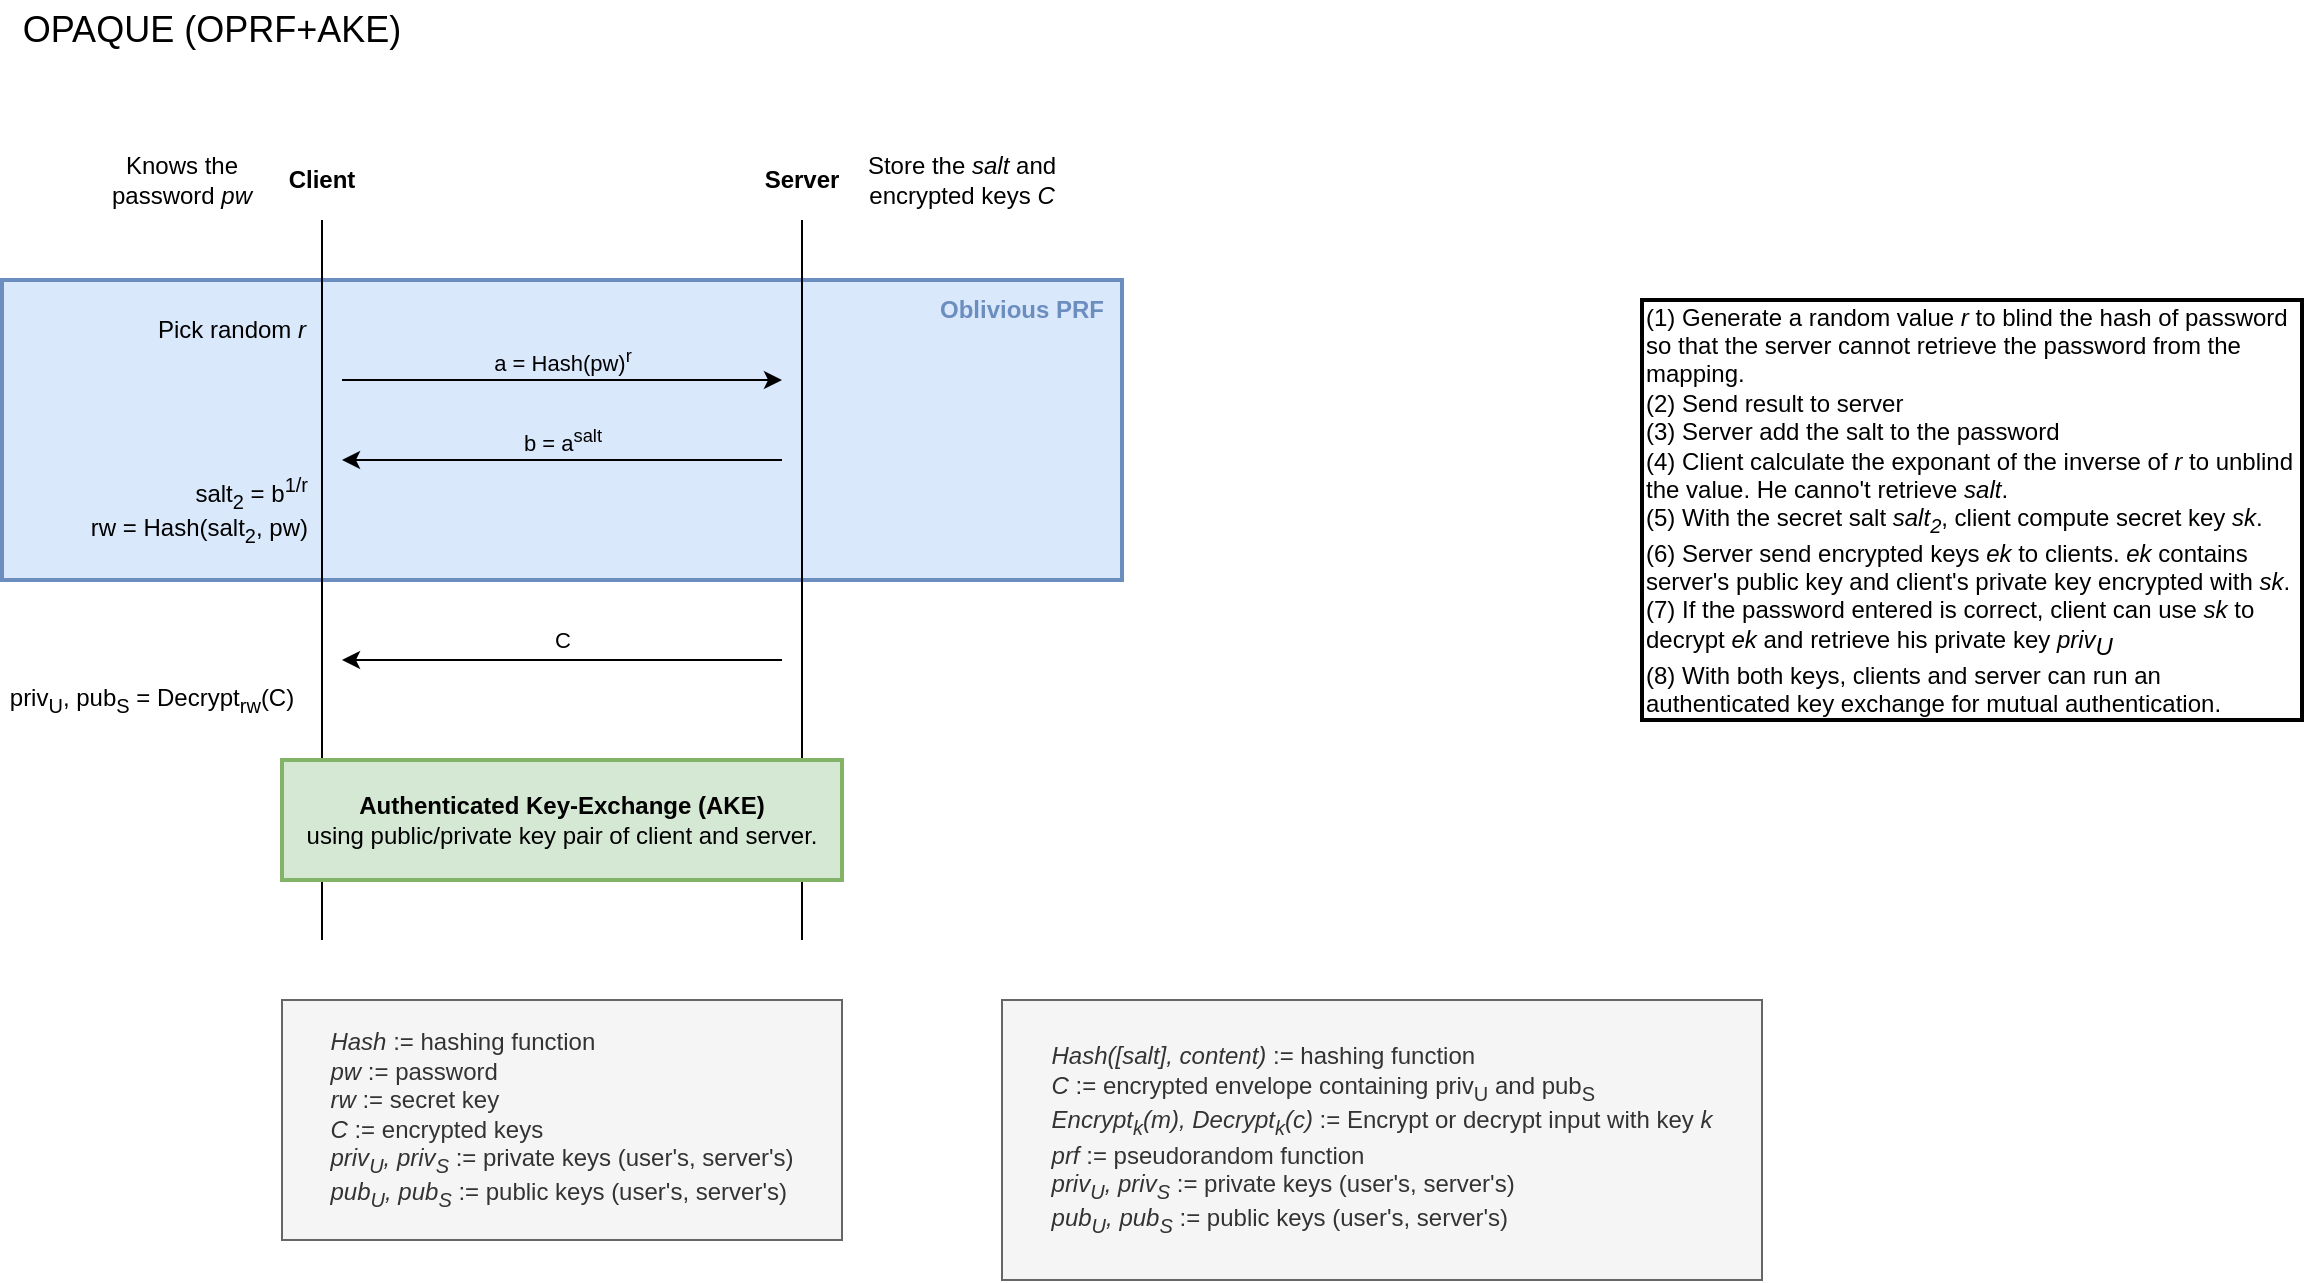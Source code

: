 <mxfile version="15.6.8" type="device"><diagram id="GMQf7CDMYMh30AXiEknU" name="Page-1"><mxGraphModel dx="1422" dy="750" grid="1" gridSize="10" guides="1" tooltips="1" connect="1" arrows="1" fold="1" page="1" pageScale="1" pageWidth="827" pageHeight="1169" math="0" shadow="0"><root><mxCell id="0"/><mxCell id="1" parent="0"/><mxCell id="xmXwYealYvwKg53jB7kl-24" value="" style="rounded=0;whiteSpace=wrap;html=1;fillColor=#dae8fc;shadow=0;strokeColor=#6c8ebf;strokeWidth=2;" parent="1" vertex="1"><mxGeometry x="80" y="270" width="560" height="150" as="geometry"/></mxCell><mxCell id="xmXwYealYvwKg53jB7kl-1" value="a = Hash(pw)&lt;sup&gt;r&lt;/sup&gt;" style="endArrow=classic;html=1;labelBackgroundColor=none;" parent="1" edge="1"><mxGeometry y="10" width="50" height="50" relative="1" as="geometry"><mxPoint x="250" y="320" as="sourcePoint"/><mxPoint x="470" y="320" as="targetPoint"/><mxPoint as="offset"/></mxGeometry></mxCell><mxCell id="xmXwYealYvwKg53jB7kl-2" value="&lt;b&gt;Client&lt;/b&gt;" style="text;html=1;strokeColor=none;fillColor=none;align=center;verticalAlign=middle;whiteSpace=wrap;rounded=0;" parent="1" vertex="1"><mxGeometry x="210" y="210" width="60" height="20" as="geometry"/></mxCell><mxCell id="xmXwYealYvwKg53jB7kl-3" value="&lt;b&gt;Server&lt;/b&gt;" style="text;html=1;strokeColor=none;fillColor=none;align=center;verticalAlign=middle;whiteSpace=wrap;rounded=0;" parent="1" vertex="1"><mxGeometry x="450" y="210" width="60" height="20" as="geometry"/></mxCell><mxCell id="xmXwYealYvwKg53jB7kl-6" value="" style="endArrow=none;html=1;" parent="1" edge="1"><mxGeometry width="50" height="50" relative="1" as="geometry"><mxPoint x="240" y="600" as="sourcePoint"/><mxPoint x="240" y="240" as="targetPoint"/></mxGeometry></mxCell><mxCell id="xmXwYealYvwKg53jB7kl-7" value="Pick random&amp;nbsp;&lt;i&gt;r&lt;/i&gt;" style="text;html=1;strokeColor=none;fillColor=none;align=center;verticalAlign=middle;whiteSpace=wrap;rounded=0;" parent="1" vertex="1"><mxGeometry x="150" y="280" width="90" height="30" as="geometry"/></mxCell><mxCell id="xmXwYealYvwKg53jB7kl-10" value="b = a&lt;sup&gt;salt&lt;/sup&gt;" style="endArrow=classic;html=1;labelBackgroundColor=none;" parent="1" edge="1"><mxGeometry y="-10" width="50" height="50" relative="1" as="geometry"><mxPoint x="470" y="360" as="sourcePoint"/><mxPoint x="250" y="360" as="targetPoint"/><mxPoint as="offset"/></mxGeometry></mxCell><mxCell id="xmXwYealYvwKg53jB7kl-11" value="" style="endArrow=none;html=1;" parent="1" edge="1"><mxGeometry width="50" height="50" relative="1" as="geometry"><mxPoint x="480" y="600" as="sourcePoint"/><mxPoint x="480" y="240" as="targetPoint"/></mxGeometry></mxCell><mxCell id="xmXwYealYvwKg53jB7kl-14" value="salt&lt;sub&gt;2&lt;/sub&gt; = b&lt;sup&gt;1/r&lt;/sup&gt;&lt;br&gt;rw = Hash(salt&lt;sub&gt;2&lt;/sub&gt;, pw)" style="text;html=1;strokeColor=none;fillColor=none;align=right;verticalAlign=middle;whiteSpace=wrap;rounded=0;" parent="1" vertex="1"><mxGeometry x="85" y="370" width="150" height="30" as="geometry"/></mxCell><mxCell id="xmXwYealYvwKg53jB7kl-15" value="&lt;span style=&quot;font-family: helvetica; font-size: 12px; font-style: normal; font-weight: 400; letter-spacing: normal; text-align: center; text-indent: 0px; text-transform: none; word-spacing: 0px; display: inline; float: none;&quot;&gt;Store the&lt;span&gt;&amp;nbsp;&lt;/span&gt;&lt;/span&gt;&lt;i style=&quot;font-family: helvetica; font-size: 12px; font-weight: 400; letter-spacing: normal; text-align: center; text-indent: 0px; text-transform: none; word-spacing: 0px;&quot;&gt;salt&lt;/i&gt;&lt;span style=&quot;font-family: helvetica; font-size: 12px; font-style: normal; font-weight: 400; letter-spacing: normal; text-align: center; text-indent: 0px; text-transform: none; word-spacing: 0px; display: inline; float: none;&quot;&gt;&amp;nbsp;and encrypted keys &lt;/span&gt;&lt;span style=&quot;font-family: helvetica; font-size: 12px; font-weight: 400; letter-spacing: normal; text-align: center; text-indent: 0px; text-transform: none; word-spacing: 0px; display: inline; float: none;&quot;&gt;&lt;i&gt;C&lt;/i&gt;&lt;/span&gt;" style="text;html=1;strokeColor=none;fillColor=none;align=center;verticalAlign=middle;whiteSpace=wrap;rounded=0;fontColor=default;labelBackgroundColor=none;" parent="1" vertex="1"><mxGeometry x="510" y="200" width="100" height="40" as="geometry"/></mxCell><mxCell id="xmXwYealYvwKg53jB7kl-16" value="Knows the password &lt;i&gt;pw&lt;/i&gt;" style="text;html=1;strokeColor=none;fillColor=none;align=center;verticalAlign=middle;whiteSpace=wrap;rounded=0;fontColor=#000000;" parent="1" vertex="1"><mxGeometry x="130" y="200" width="80" height="40" as="geometry"/></mxCell><mxCell id="xmXwYealYvwKg53jB7kl-17" value="C" style="endArrow=classic;html=1;labelBackgroundColor=none;" parent="1" edge="1"><mxGeometry y="-10" width="50" height="50" relative="1" as="geometry"><mxPoint x="470" y="460" as="sourcePoint"/><mxPoint x="250" y="460" as="targetPoint"/><mxPoint as="offset"/></mxGeometry></mxCell><mxCell id="xmXwYealYvwKg53jB7kl-18" value="priv&lt;sub&gt;U&lt;/sub&gt;, pub&lt;sub&gt;S&lt;/sub&gt; = Decrypt&lt;sub&gt;rw&lt;/sub&gt;(C)" style="text;html=1;strokeColor=none;fillColor=none;align=center;verticalAlign=middle;whiteSpace=wrap;rounded=0;" parent="1" vertex="1"><mxGeometry x="80" y="470" width="150" height="20" as="geometry"/></mxCell><mxCell id="xmXwYealYvwKg53jB7kl-21" value="&lt;b&gt;Authenticated Key-Exchange (AKE)&lt;/b&gt;&lt;br&gt;using public/private key pair of client and server." style="rounded=0;whiteSpace=wrap;html=1;fillColor=#d5e8d4;strokeColor=#82b366;strokeWidth=2;" parent="1" vertex="1"><mxGeometry x="220" y="510" width="280" height="60" as="geometry"/></mxCell><mxCell id="xmXwYealYvwKg53jB7kl-25" value="&lt;font color=&quot;#6c8ebf&quot;&gt;&lt;b&gt;Oblivious PRF&lt;/b&gt;&lt;/font&gt;" style="text;html=1;align=center;verticalAlign=middle;whiteSpace=wrap;rounded=0;shadow=0;rotation=0;fillColor=none;strokeColor=none;strokeWidth=2;" parent="1" vertex="1"><mxGeometry x="540" y="270" width="100" height="30" as="geometry"/></mxCell><mxCell id="xmXwYealYvwKg53jB7kl-26" value="&lt;div style=&quot;text-align: left&quot;&gt;&lt;font style=&quot;font-size: 12px&quot;&gt;&lt;i&gt;Hash&lt;/i&gt; := hashing function&lt;/font&gt;&lt;/div&gt;&lt;div style=&quot;text-align: left&quot;&gt;&lt;i&gt;pw&lt;/i&gt;&amp;nbsp;:= password&lt;/div&gt;&lt;div style=&quot;text-align: left&quot;&gt;&lt;font style=&quot;font-size: 12px&quot;&gt;&lt;i&gt;rw&lt;/i&gt; := secret key&lt;/font&gt;&lt;/div&gt;&lt;div style=&quot;text-align: left&quot;&gt;&lt;font style=&quot;font-size: 12px&quot;&gt;&lt;i&gt;C&lt;/i&gt; := encrypted keys&lt;/font&gt;&lt;/div&gt;&lt;div style=&quot;text-align: left&quot;&gt;&lt;font style=&quot;font-size: 12px&quot;&gt;&lt;i&gt;&lt;span&gt;priv&lt;/span&gt;&lt;sub&gt;U&lt;/sub&gt;&lt;span&gt;, priv&lt;/span&gt;&lt;sub&gt;S&lt;/sub&gt;&lt;/i&gt;&amp;nbsp;:= private keys (user's, server's)&lt;/font&gt;&lt;/div&gt;&lt;div style=&quot;text-align: left&quot;&gt;&lt;font style=&quot;font-size: 12px&quot;&gt;&lt;i&gt;pub&lt;sub&gt;U&lt;/sub&gt;, pub&lt;sub&gt;S&lt;/sub&gt;&lt;/i&gt;&amp;nbsp;:= public keys (user's, server's)&lt;/font&gt;&lt;/div&gt;" style="rounded=0;whiteSpace=wrap;html=1;shadow=0;fontColor=#333333;strokeColor=#666666;strokeWidth=1;fillColor=#f5f5f5;" parent="1" vertex="1"><mxGeometry x="220" y="630" width="280" height="120" as="geometry"/></mxCell><mxCell id="xmXwYealYvwKg53jB7kl-27" value="(1) Generate a random value &lt;i&gt;r&lt;/i&gt;&amp;nbsp;to blind the hash of password so that the server cannot retrieve the password from the mapping.&lt;br&gt;(2) Send result to server&lt;br&gt;(3) Server add the salt to the password&lt;br&gt;(4) Client calculate the exponant of the inverse of &lt;i&gt;r&lt;/i&gt;&amp;nbsp;to unblind the value. He canno't retrieve &lt;i&gt;salt&lt;/i&gt;.&lt;br&gt;(5) With the secret salt &lt;i&gt;salt&lt;sub&gt;2&lt;/sub&gt;&lt;/i&gt;, client compute secret key &lt;i&gt;sk&lt;/i&gt;.&lt;br&gt;(6) Server send encrypted keys &lt;i&gt;ek&lt;/i&gt; to clients. &lt;i&gt;ek&lt;/i&gt;&amp;nbsp;contains server's public key and client's private key encrypted with &lt;i&gt;sk&lt;/i&gt;.&lt;br&gt;(7) If the password entered is correct, client can use &lt;i&gt;sk&lt;/i&gt;&amp;nbsp;to decrypt &lt;i&gt;ek&lt;/i&gt;&amp;nbsp;and retrieve his private key &lt;i&gt;priv&lt;/i&gt;&lt;i style=&quot;vertical-align: sub&quot;&gt;U&lt;br&gt;&lt;/i&gt;(8) With both keys, clients and server can run an authenticated key exchange for mutual authentication." style="rounded=0;whiteSpace=wrap;html=1;shadow=0;fontColor=#000000;strokeColor=default;strokeWidth=2;fillColor=none;gradientColor=none;align=left;" parent="1" vertex="1"><mxGeometry x="900" y="280" width="330" height="210" as="geometry"/></mxCell><mxCell id="fjHoqWiYjhXawwvkQHAb-1" value="&lt;font style=&quot;font-size: 18px&quot;&gt;OPAQUE (OPRF+AKE)&lt;/font&gt;" style="text;html=1;strokeColor=none;fillColor=none;align=center;verticalAlign=middle;whiteSpace=wrap;rounded=0;" parent="1" vertex="1"><mxGeometry x="80" y="130" width="210" height="30" as="geometry"/></mxCell><mxCell id="GCxt8hcP-PqtTdsWql0u-1" value="&lt;div style=&quot;text-align: left&quot;&gt;&lt;font style=&quot;font-size: 12px&quot;&gt;&lt;i&gt;Hash([salt], content)&lt;/i&gt; := hashing function&lt;/font&gt;&lt;/div&gt;&lt;div style=&quot;text-align: left&quot;&gt;&lt;i&gt;C&lt;/i&gt;&lt;span&gt; := encrypted envelope containing priv&lt;sub&gt;U&lt;/sub&gt;&amp;nbsp;and pub&lt;sub&gt;S&lt;/sub&gt;&lt;/span&gt;&lt;/div&gt;&lt;div style=&quot;text-align: left&quot;&gt;&lt;span style=&quot;font-style: italic&quot;&gt;Encrypt&lt;/span&gt;&lt;sub style=&quot;font-style: italic&quot;&gt;k&lt;/sub&gt;&lt;i&gt;(m),&amp;nbsp;&lt;/i&gt;&lt;i&gt;Decrypt&lt;sub&gt;k&lt;/sub&gt;(c)&lt;/i&gt;&lt;i&gt;&amp;nbsp;&lt;/i&gt;&lt;span&gt;:= Encrypt or decrypt input with key &lt;i&gt;k&lt;/i&gt;&lt;/span&gt;&lt;/div&gt;&lt;div style=&quot;text-align: left&quot;&gt;&lt;i&gt;prf&lt;/i&gt;&lt;span&gt; := pseudorandom function&lt;/span&gt;&lt;br&gt;&lt;/div&gt;&lt;div style=&quot;text-align: left&quot;&gt;&lt;font style=&quot;font-size: 12px&quot;&gt;&lt;i&gt;&lt;span&gt;priv&lt;/span&gt;&lt;sub&gt;U&lt;/sub&gt;&lt;span&gt;, priv&lt;/span&gt;&lt;sub&gt;S&lt;/sub&gt;&lt;/i&gt;&amp;nbsp;:= private keys (user's, server's)&lt;/font&gt;&lt;/div&gt;&lt;div style=&quot;text-align: left&quot;&gt;&lt;font style=&quot;font-size: 12px&quot;&gt;&lt;i&gt;pub&lt;sub&gt;U&lt;/sub&gt;, pub&lt;sub&gt;S&lt;/sub&gt;&lt;/i&gt;&amp;nbsp;:= public keys (user's, server's)&lt;/font&gt;&lt;/div&gt;" style="rounded=0;whiteSpace=wrap;html=1;shadow=0;fontColor=#333333;strokeColor=#666666;strokeWidth=1;fillColor=#f5f5f5;" parent="1" vertex="1"><mxGeometry x="580" y="630" width="380" height="140" as="geometry"/></mxCell></root></mxGraphModel></diagram></mxfile>